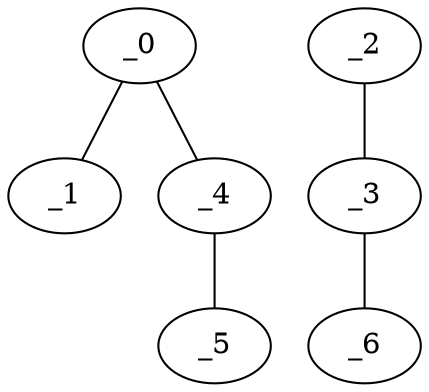 graph HP1_0026 {
	_0	 [x="1.2572",
		y="2.93234"];
	_1	 [x="0.396553",
		y="1.18679"];
	_0 -- _1;
	_4	 [x="0.0789621",
		y="1.30755"];
	_0 -- _4;
	_2	 [x="2.52709",
		y="0.226866"];
	_3	 [x="2.05",
		y="2.86"];
	_2 -- _3;
	_6	 [x="1.73345",
		y="1.10455"];
	_3 -- _6;
	_5	 [x="2.39532",
		y="1.04181"];
	_4 -- _5;
}

